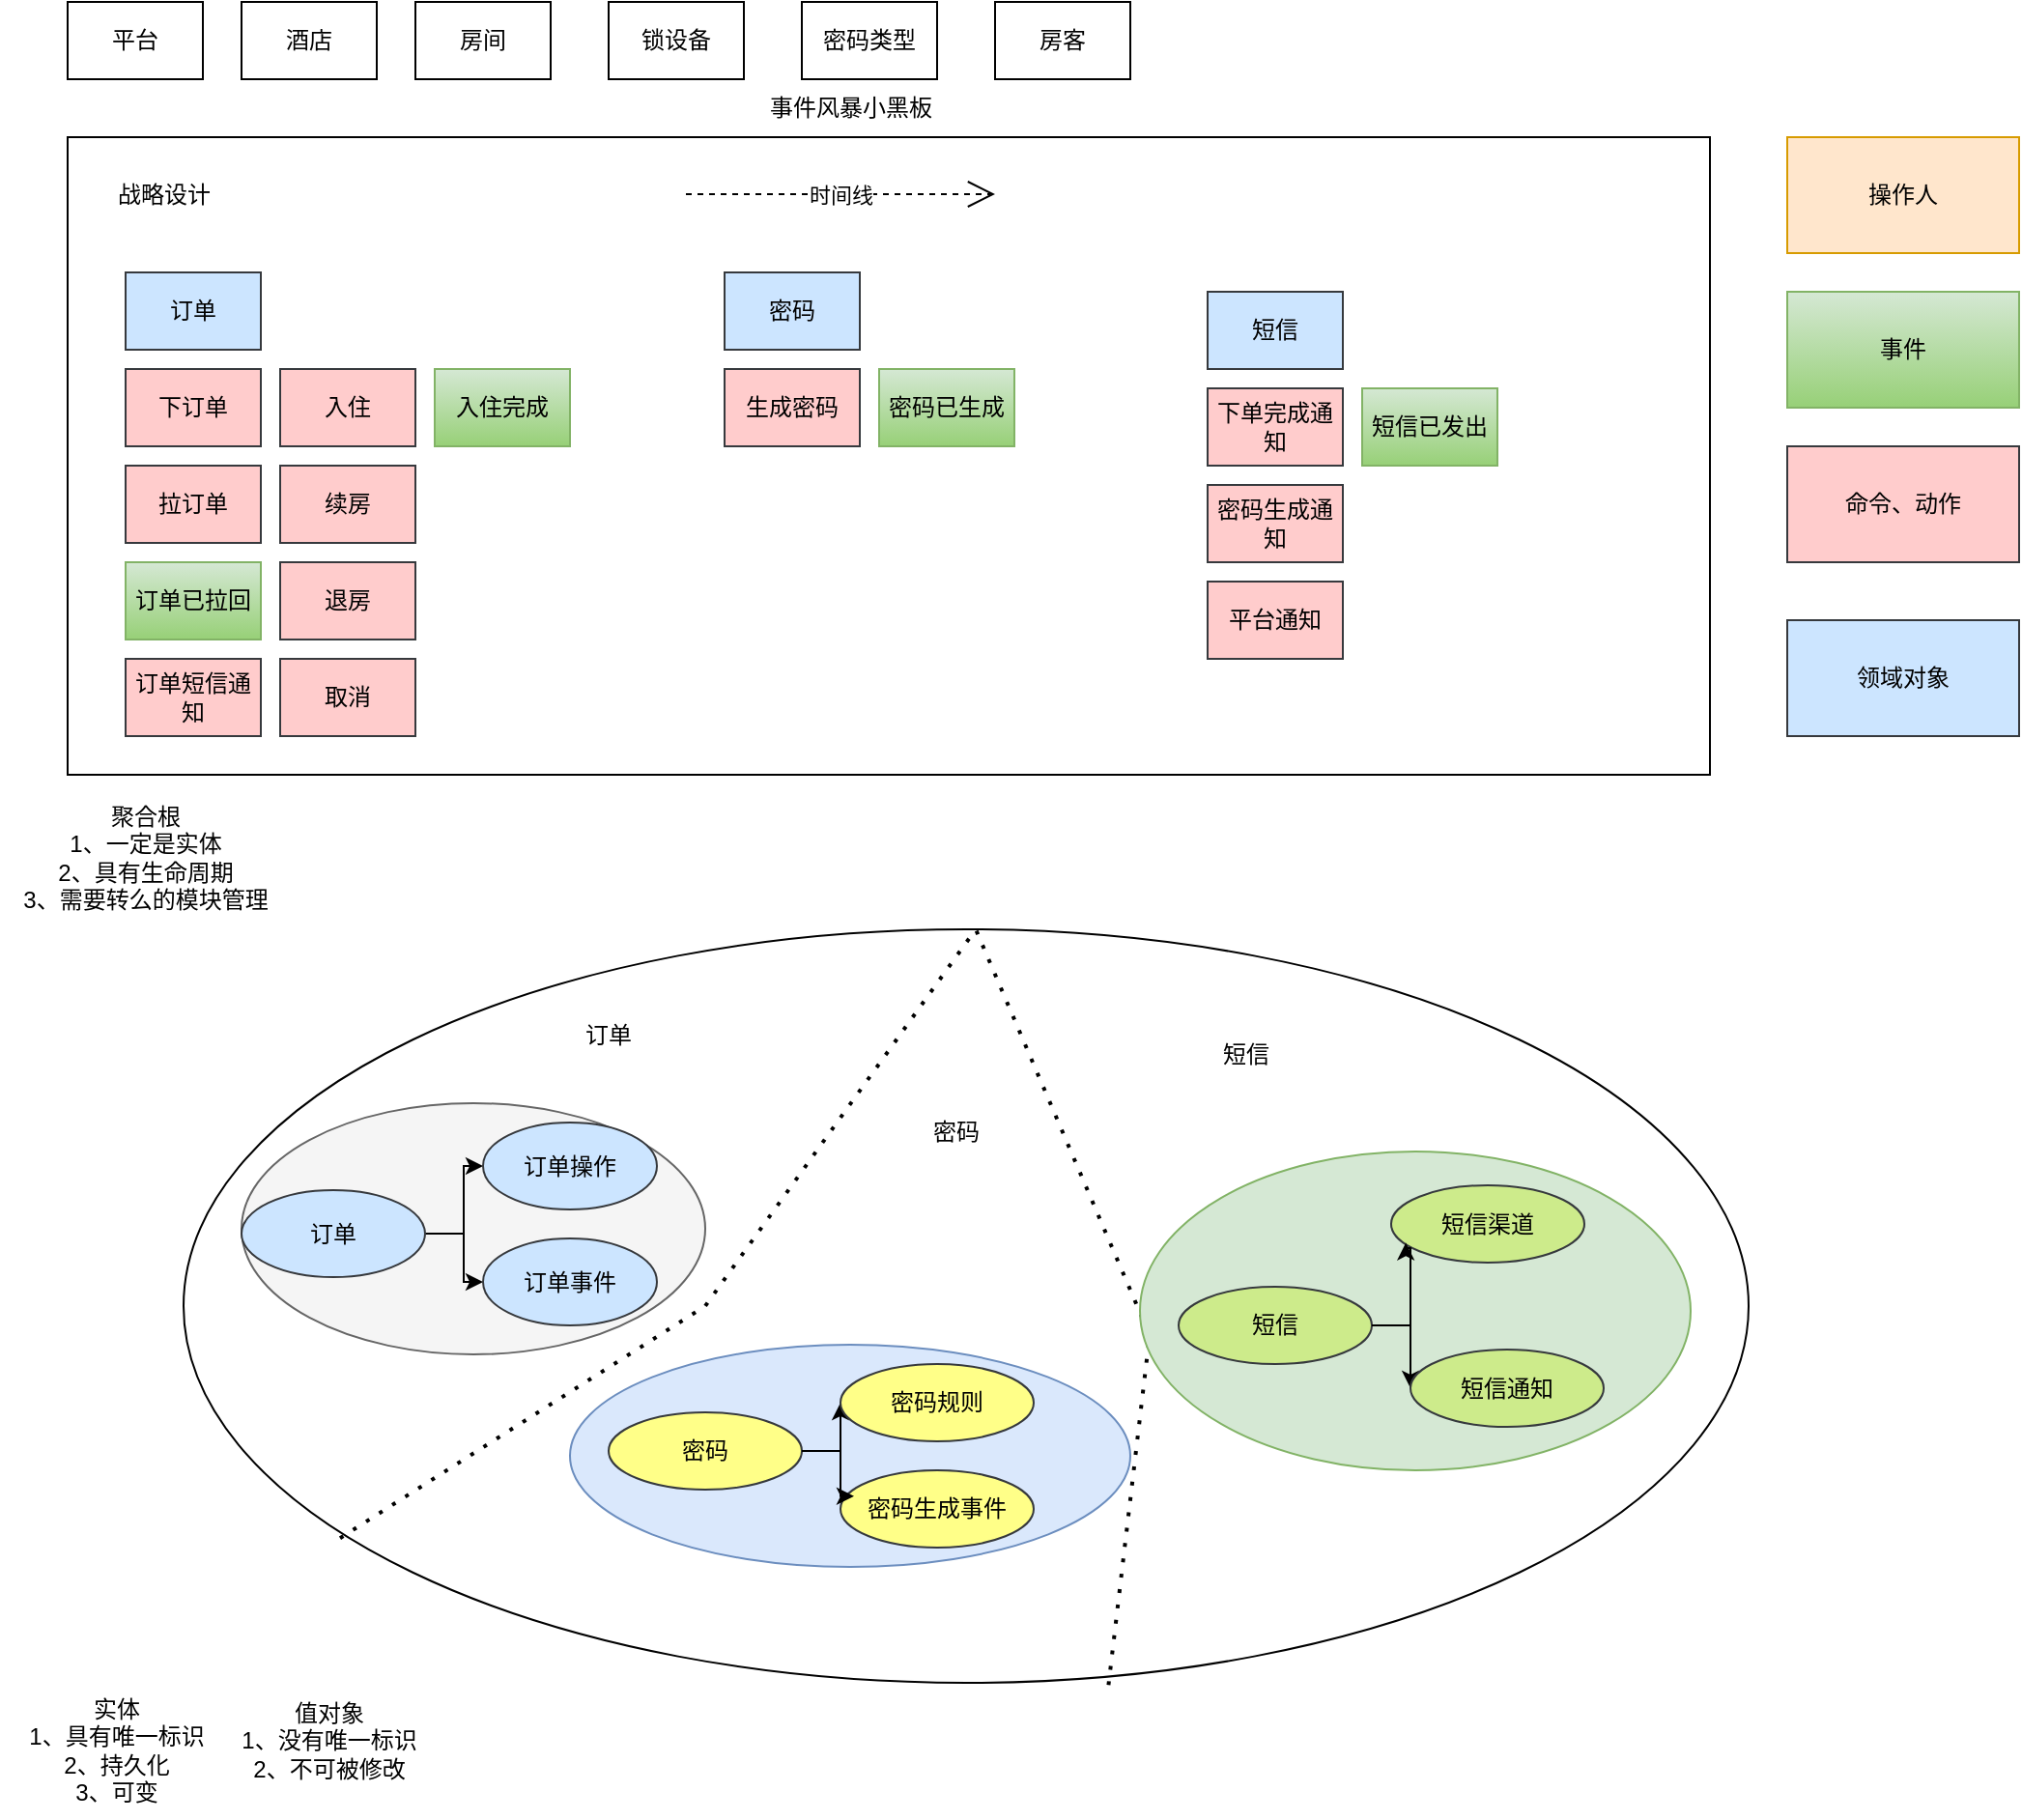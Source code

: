 <mxfile version="28.1.1">
  <diagram name="第 1 页" id="d04Sv8ddyC9Nzn0LWddx">
    <mxGraphModel dx="1869" dy="567" grid="1" gridSize="10" guides="1" tooltips="1" connect="1" arrows="1" fold="1" page="1" pageScale="1" pageWidth="827" pageHeight="1169" math="0" shadow="0">
      <root>
        <mxCell id="0" />
        <mxCell id="1" parent="0" />
        <mxCell id="E6SnYj6YhP-47D93qPsw-63" value="" style="ellipse;whiteSpace=wrap;html=1;" vertex="1" parent="1">
          <mxGeometry x="-290" y="570" width="260" height="160" as="geometry" />
        </mxCell>
        <mxCell id="E6SnYj6YhP-47D93qPsw-6" value="" style="rounded=0;whiteSpace=wrap;html=1;movable=0;resizable=0;rotatable=0;deletable=0;editable=0;locked=1;connectable=0;" vertex="1" parent="1">
          <mxGeometry x="-360" y="70" width="850" height="330" as="geometry" />
        </mxCell>
        <mxCell id="E6SnYj6YhP-47D93qPsw-1" value="事件风暴小黑板" style="text;html=1;align=center;verticalAlign=middle;resizable=0;points=[];autosize=1;strokeColor=none;fillColor=none;" vertex="1" parent="1">
          <mxGeometry x="-10" y="40" width="110" height="30" as="geometry" />
        </mxCell>
        <mxCell id="E6SnYj6YhP-47D93qPsw-2" value="操作人" style="rounded=0;whiteSpace=wrap;html=1;fillColor=#ffe6cc;strokeColor=#d79b00;" vertex="1" parent="1">
          <mxGeometry x="530" y="70" width="120" height="60" as="geometry" />
        </mxCell>
        <mxCell id="E6SnYj6YhP-47D93qPsw-3" value="事件" style="rounded=0;whiteSpace=wrap;html=1;fillColor=#d5e8d4;gradientColor=#97d077;strokeColor=#82b366;" vertex="1" parent="1">
          <mxGeometry x="530" y="150" width="120" height="60" as="geometry" />
        </mxCell>
        <mxCell id="E6SnYj6YhP-47D93qPsw-4" value="命令、动作" style="rounded=0;whiteSpace=wrap;html=1;fillColor=#ffcccc;strokeColor=#36393d;" vertex="1" parent="1">
          <mxGeometry x="530" y="230" width="120" height="60" as="geometry" />
        </mxCell>
        <mxCell id="E6SnYj6YhP-47D93qPsw-5" value="领域对象" style="rounded=0;whiteSpace=wrap;html=1;fillColor=#cce5ff;strokeColor=#36393d;" vertex="1" parent="1">
          <mxGeometry x="530" y="320" width="120" height="60" as="geometry" />
        </mxCell>
        <mxCell id="E6SnYj6YhP-47D93qPsw-7" value="时间线" style="endArrow=open;endSize=12;dashed=1;html=1;rounded=0;" edge="1" parent="1">
          <mxGeometry width="160" relative="1" as="geometry">
            <mxPoint x="-40" y="99.5" as="sourcePoint" />
            <mxPoint x="120" y="99.5" as="targetPoint" />
          </mxGeometry>
        </mxCell>
        <mxCell id="E6SnYj6YhP-47D93qPsw-8" value="平台" style="rounded=0;whiteSpace=wrap;html=1;" vertex="1" parent="1">
          <mxGeometry x="-360" width="70" height="40" as="geometry" />
        </mxCell>
        <mxCell id="E6SnYj6YhP-47D93qPsw-9" value="酒店" style="rounded=0;whiteSpace=wrap;html=1;" vertex="1" parent="1">
          <mxGeometry x="-270" width="70" height="40" as="geometry" />
        </mxCell>
        <mxCell id="E6SnYj6YhP-47D93qPsw-10" value="房客" style="rounded=0;whiteSpace=wrap;html=1;align=center;verticalAlign=middle;fontFamily=Helvetica;fontSize=12;" vertex="1" parent="1">
          <mxGeometry x="120" width="70" height="40" as="geometry" />
        </mxCell>
        <mxCell id="E6SnYj6YhP-47D93qPsw-11" value="房间" style="rounded=0;whiteSpace=wrap;html=1;" vertex="1" parent="1">
          <mxGeometry x="-180" width="70" height="40" as="geometry" />
        </mxCell>
        <mxCell id="E6SnYj6YhP-47D93qPsw-12" value="密码" style="rounded=0;whiteSpace=wrap;html=1;strokeColor=#36393d;align=center;verticalAlign=middle;fontFamily=Helvetica;fontSize=12;fontColor=default;fillColor=#cce5ff;" vertex="1" parent="1">
          <mxGeometry x="-20" y="140" width="70" height="40" as="geometry" />
        </mxCell>
        <mxCell id="E6SnYj6YhP-47D93qPsw-14" value="生成密码" style="rounded=0;whiteSpace=wrap;html=1;strokeColor=#36393d;align=center;verticalAlign=middle;fontFamily=Helvetica;fontSize=12;fontColor=default;fillColor=#ffcccc;" vertex="1" parent="1">
          <mxGeometry x="-20" y="190" width="70" height="40" as="geometry" />
        </mxCell>
        <mxCell id="E6SnYj6YhP-47D93qPsw-15" value="密码类型" style="rounded=0;whiteSpace=wrap;html=1;" vertex="1" parent="1">
          <mxGeometry x="20" width="70" height="40" as="geometry" />
        </mxCell>
        <mxCell id="E6SnYj6YhP-47D93qPsw-16" value="订单" style="rounded=0;whiteSpace=wrap;html=1;strokeColor=#36393d;align=center;verticalAlign=middle;fontFamily=Helvetica;fontSize=12;fontColor=default;fillColor=#cce5ff;" vertex="1" parent="1">
          <mxGeometry x="-330" y="140" width="70" height="40" as="geometry" />
        </mxCell>
        <mxCell id="E6SnYj6YhP-47D93qPsw-17" value="入住" style="rounded=0;whiteSpace=wrap;html=1;strokeColor=#36393d;align=center;verticalAlign=middle;fontFamily=Helvetica;fontSize=12;fontColor=default;fillColor=#ffcccc;" vertex="1" parent="1">
          <mxGeometry x="-250" y="190" width="70" height="40" as="geometry" />
        </mxCell>
        <mxCell id="E6SnYj6YhP-47D93qPsw-18" value="续房" style="rounded=0;whiteSpace=wrap;html=1;strokeColor=#36393d;align=center;verticalAlign=middle;fontFamily=Helvetica;fontSize=12;fontColor=default;fillColor=#ffcccc;" vertex="1" parent="1">
          <mxGeometry x="-250" y="240" width="70" height="40" as="geometry" />
        </mxCell>
        <mxCell id="E6SnYj6YhP-47D93qPsw-19" value="退房" style="rounded=0;whiteSpace=wrap;html=1;strokeColor=#36393d;align=center;verticalAlign=middle;fontFamily=Helvetica;fontSize=12;fontColor=default;fillColor=#ffcccc;" vertex="1" parent="1">
          <mxGeometry x="-250" y="290" width="70" height="40" as="geometry" />
        </mxCell>
        <mxCell id="E6SnYj6YhP-47D93qPsw-20" value="取消" style="rounded=0;whiteSpace=wrap;html=1;strokeColor=#36393d;align=center;verticalAlign=middle;fontFamily=Helvetica;fontSize=12;fontColor=default;fillColor=#ffcccc;" vertex="1" parent="1">
          <mxGeometry x="-250" y="340" width="70" height="40" as="geometry" />
        </mxCell>
        <mxCell id="E6SnYj6YhP-47D93qPsw-21" value="锁设备" style="rounded=0;whiteSpace=wrap;html=1;" vertex="1" parent="1">
          <mxGeometry x="-80" width="70" height="40" as="geometry" />
        </mxCell>
        <mxCell id="E6SnYj6YhP-47D93qPsw-23" value="下订单" style="rounded=0;whiteSpace=wrap;html=1;strokeColor=#36393d;align=center;verticalAlign=middle;fontFamily=Helvetica;fontSize=12;fontColor=default;fillColor=#ffcccc;" vertex="1" parent="1">
          <mxGeometry x="-330" y="190" width="70" height="40" as="geometry" />
        </mxCell>
        <mxCell id="E6SnYj6YhP-47D93qPsw-24" value="平台通知" style="rounded=0;whiteSpace=wrap;html=1;strokeColor=#36393d;align=center;verticalAlign=middle;fontFamily=Helvetica;fontSize=12;fontColor=default;fillColor=#ffcccc;" vertex="1" parent="1">
          <mxGeometry x="230" y="300" width="70" height="40" as="geometry" />
        </mxCell>
        <mxCell id="E6SnYj6YhP-47D93qPsw-25" value="拉订单" style="rounded=0;whiteSpace=wrap;html=1;strokeColor=#36393d;align=center;verticalAlign=middle;fontFamily=Helvetica;fontSize=12;fontColor=default;fillColor=#ffcccc;" vertex="1" parent="1">
          <mxGeometry x="-330" y="240" width="70" height="40" as="geometry" />
        </mxCell>
        <mxCell id="E6SnYj6YhP-47D93qPsw-27" value="密码已生成" style="rounded=0;whiteSpace=wrap;html=1;strokeColor=#82b366;align=center;verticalAlign=middle;fontFamily=Helvetica;fontSize=12;fontColor=default;fillColor=#d5e8d4;gradientColor=#97d077;" vertex="1" parent="1">
          <mxGeometry x="60" y="190" width="70" height="40" as="geometry" />
        </mxCell>
        <mxCell id="E6SnYj6YhP-47D93qPsw-28" value="订单已拉回" style="rounded=0;whiteSpace=wrap;html=1;strokeColor=#82b366;align=center;verticalAlign=middle;fontFamily=Helvetica;fontSize=12;fontColor=default;fillColor=#d5e8d4;gradientColor=#97d077;" vertex="1" parent="1">
          <mxGeometry x="-330" y="290" width="70" height="40" as="geometry" />
        </mxCell>
        <mxCell id="E6SnYj6YhP-47D93qPsw-29" value="入住完成" style="rounded=0;whiteSpace=wrap;html=1;strokeColor=#82b366;align=center;verticalAlign=middle;fontFamily=Helvetica;fontSize=12;fontColor=default;fillColor=#d5e8d4;gradientColor=#97d077;" vertex="1" parent="1">
          <mxGeometry x="-170" y="190" width="70" height="40" as="geometry" />
        </mxCell>
        <mxCell id="E6SnYj6YhP-47D93qPsw-31" value="订单短信通知" style="rounded=0;whiteSpace=wrap;html=1;strokeColor=#36393d;align=center;verticalAlign=middle;fontFamily=Helvetica;fontSize=12;fontColor=default;fillColor=#ffcccc;" vertex="1" parent="1">
          <mxGeometry x="-330" y="340" width="70" height="40" as="geometry" />
        </mxCell>
        <mxCell id="E6SnYj6YhP-47D93qPsw-33" value="短信" style="rounded=0;whiteSpace=wrap;html=1;strokeColor=#36393d;align=center;verticalAlign=middle;fontFamily=Helvetica;fontSize=12;fontColor=default;fillColor=#cce5ff;" vertex="1" parent="1">
          <mxGeometry x="230" y="150" width="70" height="40" as="geometry" />
        </mxCell>
        <mxCell id="E6SnYj6YhP-47D93qPsw-34" value="密码生成通知" style="rounded=0;whiteSpace=wrap;html=1;strokeColor=#36393d;align=center;verticalAlign=middle;fontFamily=Helvetica;fontSize=12;fontColor=default;fillColor=#ffcccc;" vertex="1" parent="1">
          <mxGeometry x="230" y="250" width="70" height="40" as="geometry" />
        </mxCell>
        <mxCell id="E6SnYj6YhP-47D93qPsw-35" value="下单完成通知" style="rounded=0;whiteSpace=wrap;html=1;strokeColor=#36393d;align=center;verticalAlign=middle;fontFamily=Helvetica;fontSize=12;fontColor=default;fillColor=#ffcccc;" vertex="1" parent="1">
          <mxGeometry x="230" y="200" width="70" height="40" as="geometry" />
        </mxCell>
        <mxCell id="E6SnYj6YhP-47D93qPsw-36" value="战略设计" style="text;html=1;align=center;verticalAlign=middle;whiteSpace=wrap;rounded=0;" vertex="1" parent="1">
          <mxGeometry x="-340" y="85" width="60" height="30" as="geometry" />
        </mxCell>
        <mxCell id="E6SnYj6YhP-47D93qPsw-37" value="短信已发出" style="rounded=0;whiteSpace=wrap;html=1;strokeColor=#82b366;align=center;verticalAlign=middle;fontFamily=Helvetica;fontSize=12;fontColor=default;fillColor=#d5e8d4;gradientColor=#97d077;" vertex="1" parent="1">
          <mxGeometry x="310" y="200" width="70" height="40" as="geometry" />
        </mxCell>
        <mxCell id="E6SnYj6YhP-47D93qPsw-38" value="" style="ellipse;whiteSpace=wrap;html=1;movable=0;resizable=0;rotatable=0;deletable=0;editable=0;locked=1;connectable=0;" vertex="1" parent="1">
          <mxGeometry x="-300" y="480" width="810" height="390" as="geometry" />
        </mxCell>
        <mxCell id="E6SnYj6YhP-47D93qPsw-40" value="" style="endArrow=none;dashed=1;html=1;dashPattern=1 3;strokeWidth=2;rounded=0;exitX=0.1;exitY=0.808;exitDx=0;exitDy=0;exitPerimeter=0;" edge="1" parent="1" source="E6SnYj6YhP-47D93qPsw-38">
          <mxGeometry width="50" height="50" relative="1" as="geometry">
            <mxPoint x="60" y="530" as="sourcePoint" />
            <mxPoint x="110" y="480" as="targetPoint" />
            <Array as="points">
              <mxPoint x="-30" y="675" />
            </Array>
          </mxGeometry>
        </mxCell>
        <mxCell id="E6SnYj6YhP-47D93qPsw-41" value="" style="endArrow=none;dashed=1;html=1;dashPattern=1 3;strokeWidth=2;rounded=0;exitX=0.591;exitY=1.003;exitDx=0;exitDy=0;exitPerimeter=0;" edge="1" parent="1" source="E6SnYj6YhP-47D93qPsw-38">
          <mxGeometry width="50" height="50" relative="1" as="geometry">
            <mxPoint x="60" y="530" as="sourcePoint" />
            <mxPoint x="110" y="480" as="targetPoint" />
            <Array as="points">
              <mxPoint x="200" y="690" />
            </Array>
          </mxGeometry>
        </mxCell>
        <mxCell id="E6SnYj6YhP-47D93qPsw-42" value="订单" style="text;html=1;align=center;verticalAlign=middle;whiteSpace=wrap;rounded=0;" vertex="1" parent="1">
          <mxGeometry x="-110" y="520" width="60" height="30" as="geometry" />
        </mxCell>
        <mxCell id="E6SnYj6YhP-47D93qPsw-43" value="密码" style="text;html=1;align=center;verticalAlign=middle;whiteSpace=wrap;rounded=0;" vertex="1" parent="1">
          <mxGeometry x="70" y="570" width="60" height="30" as="geometry" />
        </mxCell>
        <mxCell id="E6SnYj6YhP-47D93qPsw-44" value="短信" style="text;html=1;align=center;verticalAlign=middle;whiteSpace=wrap;rounded=0;" vertex="1" parent="1">
          <mxGeometry x="220" y="530" width="60" height="30" as="geometry" />
        </mxCell>
        <mxCell id="E6SnYj6YhP-47D93qPsw-45" value="聚合根&lt;div&gt;1、一定是实体&lt;/div&gt;&lt;div&gt;2、具有生命周期&lt;/div&gt;&lt;div&gt;3、需要转么的模块管理&lt;/div&gt;" style="text;html=1;align=center;verticalAlign=middle;resizable=0;points=[];autosize=1;strokeColor=none;fillColor=none;" vertex="1" parent="1">
          <mxGeometry x="-395" y="408" width="150" height="70" as="geometry" />
        </mxCell>
        <mxCell id="E6SnYj6YhP-47D93qPsw-65" value="" style="group" vertex="1" connectable="0" parent="1">
          <mxGeometry x="-270" y="580" width="240" height="120" as="geometry" />
        </mxCell>
        <mxCell id="E6SnYj6YhP-47D93qPsw-64" value="" style="ellipse;whiteSpace=wrap;html=1;fillColor=#f5f5f5;fontColor=#333333;strokeColor=#666666;" vertex="1" parent="E6SnYj6YhP-47D93qPsw-65">
          <mxGeometry y="-10" width="240" height="130" as="geometry" />
        </mxCell>
        <mxCell id="E6SnYj6YhP-47D93qPsw-55" style="edgeStyle=orthogonalEdgeStyle;rounded=0;orthogonalLoop=1;jettySize=auto;html=1;" edge="1" parent="E6SnYj6YhP-47D93qPsw-65" source="E6SnYj6YhP-47D93qPsw-46" target="E6SnYj6YhP-47D93qPsw-47">
          <mxGeometry relative="1" as="geometry" />
        </mxCell>
        <mxCell id="E6SnYj6YhP-47D93qPsw-56" style="edgeStyle=orthogonalEdgeStyle;rounded=0;orthogonalLoop=1;jettySize=auto;html=1;entryX=0;entryY=0.5;entryDx=0;entryDy=0;" edge="1" parent="E6SnYj6YhP-47D93qPsw-65" source="E6SnYj6YhP-47D93qPsw-46" target="E6SnYj6YhP-47D93qPsw-53">
          <mxGeometry relative="1" as="geometry" />
        </mxCell>
        <mxCell id="E6SnYj6YhP-47D93qPsw-46" value="订单" style="ellipse;whiteSpace=wrap;html=1;fillColor=#cce5ff;strokeColor=#36393d;" vertex="1" parent="E6SnYj6YhP-47D93qPsw-65">
          <mxGeometry y="35" width="95" height="45" as="geometry" />
        </mxCell>
        <mxCell id="E6SnYj6YhP-47D93qPsw-53" value="订单事件" style="ellipse;whiteSpace=wrap;html=1;fillColor=#cce5ff;strokeColor=#36393d;" vertex="1" parent="E6SnYj6YhP-47D93qPsw-65">
          <mxGeometry x="125" y="60" width="90" height="45" as="geometry" />
        </mxCell>
        <mxCell id="E6SnYj6YhP-47D93qPsw-47" value="订单操作" style="ellipse;whiteSpace=wrap;html=1;fillColor=#cce5ff;strokeColor=#36393d;" vertex="1" parent="E6SnYj6YhP-47D93qPsw-65">
          <mxGeometry x="125" width="90" height="45" as="geometry" />
        </mxCell>
        <mxCell id="E6SnYj6YhP-47D93qPsw-69" value="" style="ellipse;whiteSpace=wrap;html=1;fillColor=#d5e8d4;strokeColor=#82b366;" vertex="1" parent="1">
          <mxGeometry x="195" y="595" width="285" height="165" as="geometry" />
        </mxCell>
        <mxCell id="E6SnYj6YhP-47D93qPsw-66" value="" style="group" vertex="1" connectable="0" parent="1">
          <mxGeometry x="-80" y="705" width="270" height="105" as="geometry" />
        </mxCell>
        <mxCell id="E6SnYj6YhP-47D93qPsw-68" value="" style="ellipse;whiteSpace=wrap;html=1;fillColor=#dae8fc;strokeColor=#6c8ebf;" vertex="1" parent="E6SnYj6YhP-47D93qPsw-66">
          <mxGeometry x="-20" y="-10" width="290" height="115" as="geometry" />
        </mxCell>
        <mxCell id="E6SnYj6YhP-47D93qPsw-57" style="edgeStyle=orthogonalEdgeStyle;rounded=0;orthogonalLoop=1;jettySize=auto;html=1;entryX=0;entryY=0.5;entryDx=0;entryDy=0;" edge="1" parent="E6SnYj6YhP-47D93qPsw-66" source="E6SnYj6YhP-47D93qPsw-48" target="E6SnYj6YhP-47D93qPsw-49">
          <mxGeometry relative="1" as="geometry" />
        </mxCell>
        <mxCell id="E6SnYj6YhP-47D93qPsw-48" value="密码" style="ellipse;whiteSpace=wrap;html=1;fillColor=#ffff88;strokeColor=#36393d;" vertex="1" parent="E6SnYj6YhP-47D93qPsw-66">
          <mxGeometry y="25" width="100" height="40" as="geometry" />
        </mxCell>
        <mxCell id="E6SnYj6YhP-47D93qPsw-49" value="密码规则" style="ellipse;whiteSpace=wrap;html=1;fillColor=#ffff88;strokeColor=#36393d;" vertex="1" parent="E6SnYj6YhP-47D93qPsw-66">
          <mxGeometry x="120" width="100" height="40" as="geometry" />
        </mxCell>
        <mxCell id="E6SnYj6YhP-47D93qPsw-54" value="密码生成事件" style="ellipse;whiteSpace=wrap;html=1;fillColor=#ffff88;strokeColor=#36393d;" vertex="1" parent="E6SnYj6YhP-47D93qPsw-66">
          <mxGeometry x="120" y="55" width="100" height="40" as="geometry" />
        </mxCell>
        <mxCell id="E6SnYj6YhP-47D93qPsw-58" style="edgeStyle=orthogonalEdgeStyle;rounded=0;orthogonalLoop=1;jettySize=auto;html=1;entryX=0.07;entryY=0.335;entryDx=0;entryDy=0;entryPerimeter=0;" edge="1" parent="E6SnYj6YhP-47D93qPsw-66" source="E6SnYj6YhP-47D93qPsw-48" target="E6SnYj6YhP-47D93qPsw-54">
          <mxGeometry relative="1" as="geometry" />
        </mxCell>
        <mxCell id="E6SnYj6YhP-47D93qPsw-67" value="" style="group" vertex="1" connectable="0" parent="1">
          <mxGeometry x="215" y="612.5" width="220" height="125" as="geometry" />
        </mxCell>
        <mxCell id="E6SnYj6YhP-47D93qPsw-61" style="edgeStyle=orthogonalEdgeStyle;rounded=0;orthogonalLoop=1;jettySize=auto;html=1;entryX=0;entryY=0.5;entryDx=0;entryDy=0;" edge="1" parent="E6SnYj6YhP-47D93qPsw-67" source="E6SnYj6YhP-47D93qPsw-50" target="E6SnYj6YhP-47D93qPsw-52">
          <mxGeometry relative="1" as="geometry" />
        </mxCell>
        <mxCell id="E6SnYj6YhP-47D93qPsw-50" value="短信" style="ellipse;whiteSpace=wrap;html=1;fillColor=#cdeb8b;strokeColor=#36393d;" vertex="1" parent="E6SnYj6YhP-47D93qPsw-67">
          <mxGeometry y="52.5" width="100" height="40" as="geometry" />
        </mxCell>
        <mxCell id="E6SnYj6YhP-47D93qPsw-51" value="短信渠道" style="ellipse;whiteSpace=wrap;html=1;fillColor=#cdeb8b;strokeColor=#36393d;" vertex="1" parent="E6SnYj6YhP-47D93qPsw-67">
          <mxGeometry x="110" width="100" height="40" as="geometry" />
        </mxCell>
        <mxCell id="E6SnYj6YhP-47D93qPsw-52" value="短信通知" style="ellipse;whiteSpace=wrap;html=1;fillColor=#cdeb8b;strokeColor=#36393d;" vertex="1" parent="E6SnYj6YhP-47D93qPsw-67">
          <mxGeometry x="120" y="85" width="100" height="40" as="geometry" />
        </mxCell>
        <mxCell id="E6SnYj6YhP-47D93qPsw-62" style="edgeStyle=orthogonalEdgeStyle;rounded=0;orthogonalLoop=1;jettySize=auto;html=1;entryX=0.076;entryY=0.743;entryDx=0;entryDy=0;entryPerimeter=0;" edge="1" parent="E6SnYj6YhP-47D93qPsw-67" source="E6SnYj6YhP-47D93qPsw-50" target="E6SnYj6YhP-47D93qPsw-51">
          <mxGeometry relative="1" as="geometry" />
        </mxCell>
        <mxCell id="E6SnYj6YhP-47D93qPsw-70" value="实体&lt;div&gt;1、具有唯一标识&lt;/div&gt;&lt;div&gt;2、持久化&lt;/div&gt;&lt;div&gt;3、可变&lt;/div&gt;" style="text;html=1;align=center;verticalAlign=middle;resizable=0;points=[];autosize=1;strokeColor=none;fillColor=none;" vertex="1" parent="1">
          <mxGeometry x="-390" y="870" width="110" height="70" as="geometry" />
        </mxCell>
        <mxCell id="E6SnYj6YhP-47D93qPsw-71" value="值对象&lt;div&gt;1、没有唯一标识&lt;/div&gt;&lt;div&gt;2、不可被修改&lt;/div&gt;" style="text;html=1;align=center;verticalAlign=middle;resizable=0;points=[];autosize=1;strokeColor=none;fillColor=none;" vertex="1" parent="1">
          <mxGeometry x="-280" y="870" width="110" height="60" as="geometry" />
        </mxCell>
      </root>
    </mxGraphModel>
  </diagram>
</mxfile>
